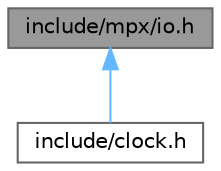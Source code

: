 digraph "include/mpx/io.h"
{
 // LATEX_PDF_SIZE
  bgcolor="transparent";
  edge [fontname=Helvetica,fontsize=10,labelfontname=Helvetica,labelfontsize=10];
  node [fontname=Helvetica,fontsize=10,shape=box,height=0.2,width=0.4];
  Node1 [id="Node000001",label="include/mpx/io.h",height=0.2,width=0.4,color="gray40", fillcolor="grey60", style="filled", fontcolor="black",tooltip="Kernel macros to read and write I/O ports."];
  Node1 -> Node2 [id="edge1_Node000001_Node000002",dir="back",color="steelblue1",style="solid",tooltip=" "];
  Node2 [id="Node000002",label="include/clock.h",height=0.2,width=0.4,color="grey40", fillcolor="white", style="filled",URL="$clock_8h.html",tooltip="Handles accesses to the Real Time Clock (RTC)"];
}
